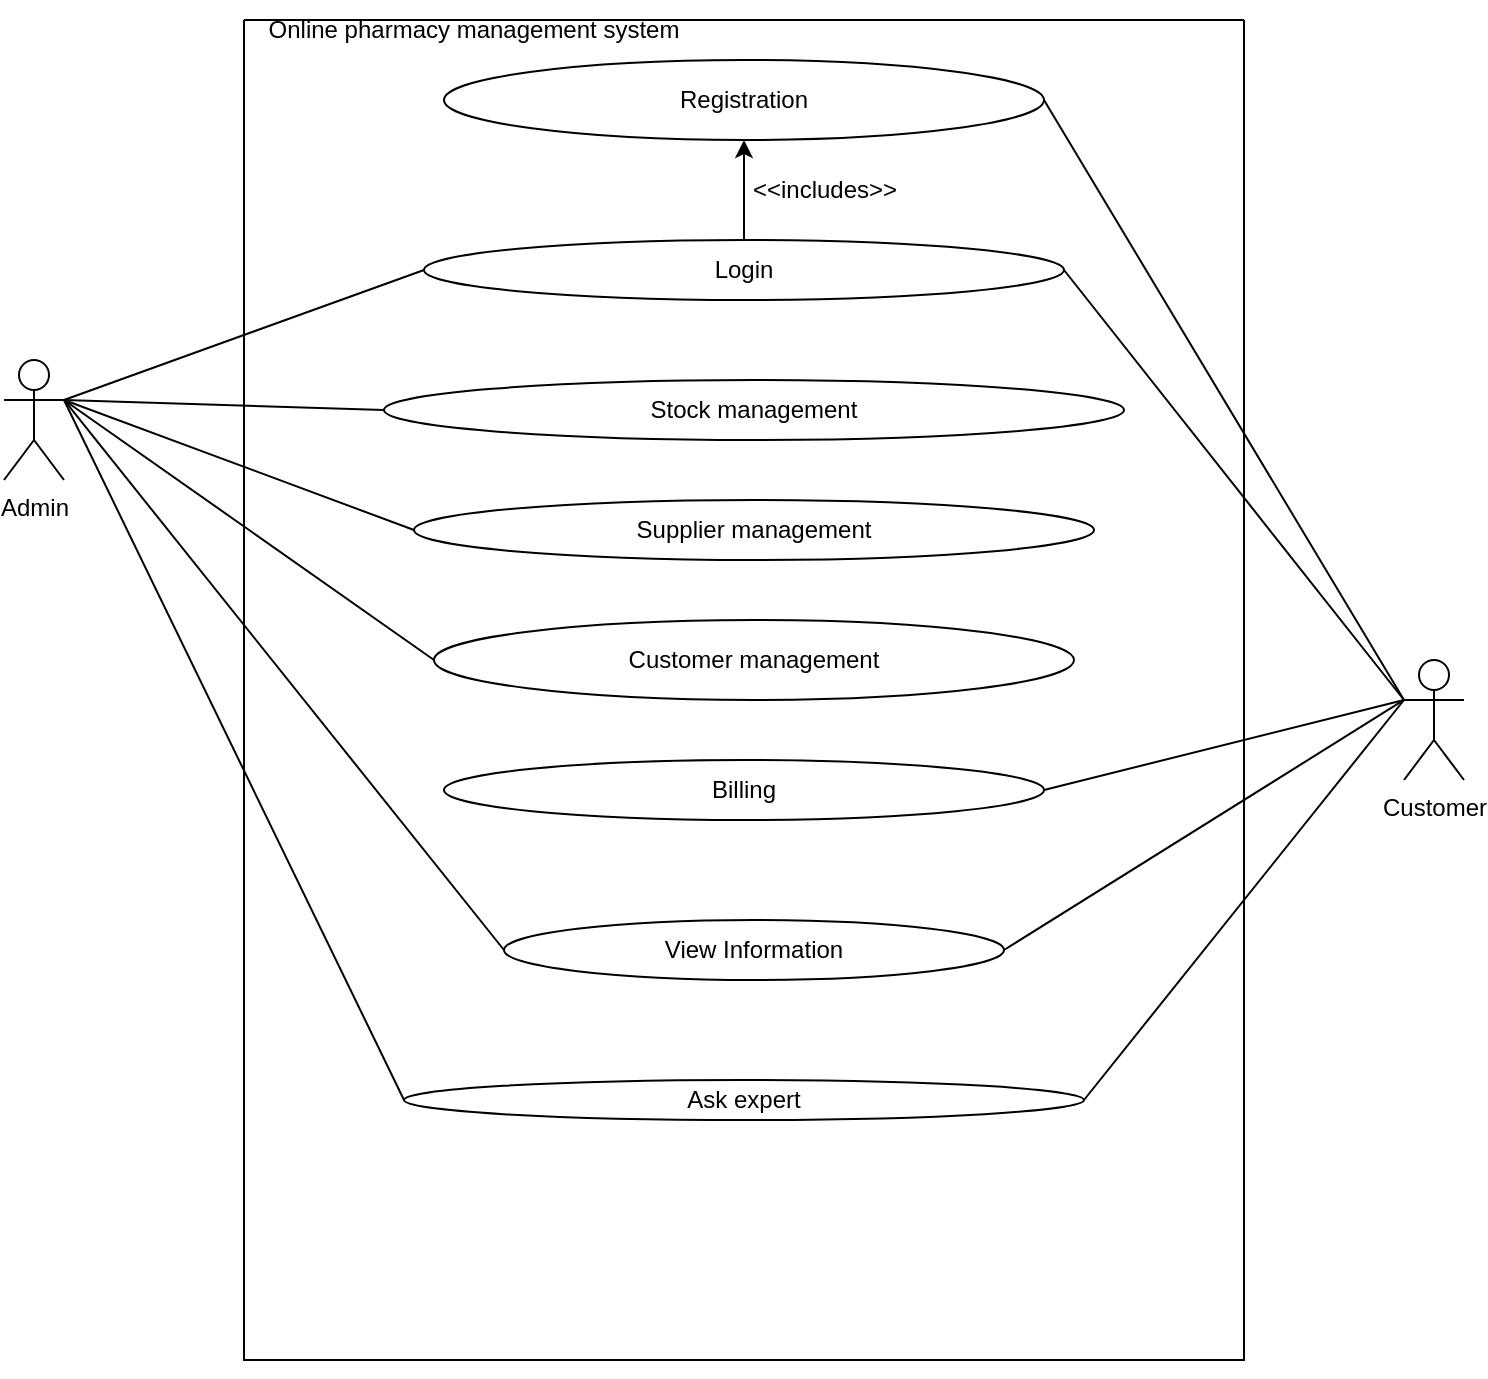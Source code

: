 <mxfile version="26.2.13">
  <diagram name="Page-1" id="2IC37cPohQ_fe2p3H_Ht">
    <mxGraphModel dx="1283" dy="562" grid="1" gridSize="10" guides="1" tooltips="1" connect="1" arrows="1" fold="1" page="1" pageScale="1" pageWidth="2000" pageHeight="1200" math="0" shadow="0">
      <root>
        <mxCell id="0" />
        <mxCell id="1" parent="0" />
        <mxCell id="-6gzKFmQ8naZVANwwobo-1" value="Admin" style="shape=umlActor;verticalLabelPosition=bottom;verticalAlign=top;html=1;" vertex="1" parent="1">
          <mxGeometry x="170" y="200" width="30" height="60" as="geometry" />
        </mxCell>
        <mxCell id="-6gzKFmQ8naZVANwwobo-2" value="" style="swimlane;startSize=0;" vertex="1" parent="1">
          <mxGeometry x="290" y="30" width="500" height="670" as="geometry" />
        </mxCell>
        <mxCell id="-6gzKFmQ8naZVANwwobo-17" value="Registration" style="ellipse;whiteSpace=wrap;html=1;" vertex="1" parent="-6gzKFmQ8naZVANwwobo-2">
          <mxGeometry x="100" y="20" width="300" height="40" as="geometry" />
        </mxCell>
        <mxCell id="-6gzKFmQ8naZVANwwobo-18" value="Login" style="ellipse;whiteSpace=wrap;html=1;" vertex="1" parent="-6gzKFmQ8naZVANwwobo-2">
          <mxGeometry x="90" y="110" width="320" height="30" as="geometry" />
        </mxCell>
        <mxCell id="-6gzKFmQ8naZVANwwobo-21" value="" style="endArrow=classic;html=1;rounded=0;exitX=0.5;exitY=0;exitDx=0;exitDy=0;" edge="1" parent="-6gzKFmQ8naZVANwwobo-2" source="-6gzKFmQ8naZVANwwobo-18" target="-6gzKFmQ8naZVANwwobo-17">
          <mxGeometry width="50" height="50" relative="1" as="geometry">
            <mxPoint x="330" y="160" as="sourcePoint" />
            <mxPoint x="380" y="110" as="targetPoint" />
          </mxGeometry>
        </mxCell>
        <mxCell id="-6gzKFmQ8naZVANwwobo-22" value="&amp;lt;&amp;lt;includes&amp;gt;&amp;gt;" style="text;html=1;align=center;verticalAlign=middle;resizable=0;points=[];autosize=1;strokeColor=none;fillColor=none;" vertex="1" parent="-6gzKFmQ8naZVANwwobo-2">
          <mxGeometry x="240" y="70" width="100" height="30" as="geometry" />
        </mxCell>
        <mxCell id="-6gzKFmQ8naZVANwwobo-25" value="Stock management" style="ellipse;whiteSpace=wrap;html=1;" vertex="1" parent="-6gzKFmQ8naZVANwwobo-2">
          <mxGeometry x="70" y="180" width="370" height="30" as="geometry" />
        </mxCell>
        <mxCell id="-6gzKFmQ8naZVANwwobo-26" value="Supplier management" style="ellipse;whiteSpace=wrap;html=1;" vertex="1" parent="-6gzKFmQ8naZVANwwobo-2">
          <mxGeometry x="85" y="240" width="340" height="30" as="geometry" />
        </mxCell>
        <mxCell id="-6gzKFmQ8naZVANwwobo-27" value="Customer management" style="ellipse;whiteSpace=wrap;html=1;" vertex="1" parent="-6gzKFmQ8naZVANwwobo-2">
          <mxGeometry x="95" y="300" width="320" height="40" as="geometry" />
        </mxCell>
        <mxCell id="-6gzKFmQ8naZVANwwobo-28" value="Billing" style="ellipse;whiteSpace=wrap;html=1;" vertex="1" parent="-6gzKFmQ8naZVANwwobo-2">
          <mxGeometry x="100" y="370" width="300" height="30" as="geometry" />
        </mxCell>
        <mxCell id="-6gzKFmQ8naZVANwwobo-29" value="View Information" style="ellipse;whiteSpace=wrap;html=1;" vertex="1" parent="-6gzKFmQ8naZVANwwobo-2">
          <mxGeometry x="130" y="450" width="250" height="30" as="geometry" />
        </mxCell>
        <mxCell id="-6gzKFmQ8naZVANwwobo-30" value="Ask expert" style="ellipse;whiteSpace=wrap;html=1;" vertex="1" parent="-6gzKFmQ8naZVANwwobo-2">
          <mxGeometry x="80" y="530" width="340" height="20" as="geometry" />
        </mxCell>
        <mxCell id="-6gzKFmQ8naZVANwwobo-31" style="edgeStyle=orthogonalEdgeStyle;rounded=0;orthogonalLoop=1;jettySize=auto;html=1;exitX=0.5;exitY=1;exitDx=0;exitDy=0;" edge="1" parent="-6gzKFmQ8naZVANwwobo-2" source="-6gzKFmQ8naZVANwwobo-30" target="-6gzKFmQ8naZVANwwobo-30">
          <mxGeometry relative="1" as="geometry" />
        </mxCell>
        <mxCell id="-6gzKFmQ8naZVANwwobo-49" value="Online pharmacy management system" style="text;html=1;align=center;verticalAlign=middle;whiteSpace=wrap;rounded=0;" vertex="1" parent="-6gzKFmQ8naZVANwwobo-2">
          <mxGeometry x="10" y="-10" width="210" height="30" as="geometry" />
        </mxCell>
        <mxCell id="-6gzKFmQ8naZVANwwobo-3" value="Customer&lt;div&gt;&lt;br&gt;&lt;/div&gt;" style="shape=umlActor;verticalLabelPosition=bottom;verticalAlign=top;html=1;outlineConnect=0;" vertex="1" parent="1">
          <mxGeometry x="870" y="350" width="30" height="60" as="geometry" />
        </mxCell>
        <mxCell id="-6gzKFmQ8naZVANwwobo-32" style="edgeStyle=orthogonalEdgeStyle;rounded=0;orthogonalLoop=1;jettySize=auto;html=1;exitX=0.5;exitY=1;exitDx=0;exitDy=0;" edge="1" parent="1" source="-6gzKFmQ8naZVANwwobo-2" target="-6gzKFmQ8naZVANwwobo-2">
          <mxGeometry relative="1" as="geometry" />
        </mxCell>
        <mxCell id="-6gzKFmQ8naZVANwwobo-36" value="" style="endArrow=none;html=1;rounded=0;entryX=0;entryY=0.5;entryDx=0;entryDy=0;" edge="1" parent="1" target="-6gzKFmQ8naZVANwwobo-18">
          <mxGeometry width="50" height="50" relative="1" as="geometry">
            <mxPoint x="200" y="220" as="sourcePoint" />
            <mxPoint x="630" y="180" as="targetPoint" />
          </mxGeometry>
        </mxCell>
        <mxCell id="-6gzKFmQ8naZVANwwobo-37" value="" style="endArrow=none;html=1;rounded=0;exitX=1;exitY=0.333;exitDx=0;exitDy=0;exitPerimeter=0;entryX=0;entryY=0.5;entryDx=0;entryDy=0;" edge="1" parent="1" source="-6gzKFmQ8naZVANwwobo-1" target="-6gzKFmQ8naZVANwwobo-25">
          <mxGeometry width="50" height="50" relative="1" as="geometry">
            <mxPoint x="580" y="230" as="sourcePoint" />
            <mxPoint x="630" y="180" as="targetPoint" />
          </mxGeometry>
        </mxCell>
        <mxCell id="-6gzKFmQ8naZVANwwobo-38" value="" style="endArrow=none;html=1;rounded=0;exitX=1;exitY=0.333;exitDx=0;exitDy=0;exitPerimeter=0;entryX=0;entryY=0.5;entryDx=0;entryDy=0;" edge="1" parent="1" source="-6gzKFmQ8naZVANwwobo-1" target="-6gzKFmQ8naZVANwwobo-26">
          <mxGeometry width="50" height="50" relative="1" as="geometry">
            <mxPoint x="580" y="230" as="sourcePoint" />
            <mxPoint x="630" y="180" as="targetPoint" />
          </mxGeometry>
        </mxCell>
        <mxCell id="-6gzKFmQ8naZVANwwobo-39" value="" style="endArrow=none;html=1;rounded=0;entryX=0;entryY=0.5;entryDx=0;entryDy=0;exitX=1;exitY=0.333;exitDx=0;exitDy=0;exitPerimeter=0;" edge="1" parent="1" source="-6gzKFmQ8naZVANwwobo-1" target="-6gzKFmQ8naZVANwwobo-27">
          <mxGeometry width="50" height="50" relative="1" as="geometry">
            <mxPoint x="210" y="220" as="sourcePoint" />
            <mxPoint x="630" y="290" as="targetPoint" />
          </mxGeometry>
        </mxCell>
        <mxCell id="-6gzKFmQ8naZVANwwobo-41" value="" style="endArrow=none;html=1;rounded=0;exitX=1;exitY=0.333;exitDx=0;exitDy=0;exitPerimeter=0;entryX=0;entryY=0.5;entryDx=0;entryDy=0;" edge="1" parent="1" source="-6gzKFmQ8naZVANwwobo-1" target="-6gzKFmQ8naZVANwwobo-29">
          <mxGeometry width="50" height="50" relative="1" as="geometry">
            <mxPoint x="580" y="560" as="sourcePoint" />
            <mxPoint x="630" y="510" as="targetPoint" />
          </mxGeometry>
        </mxCell>
        <mxCell id="-6gzKFmQ8naZVANwwobo-42" value="" style="endArrow=none;html=1;rounded=0;exitX=0;exitY=0.5;exitDx=0;exitDy=0;" edge="1" parent="1" source="-6gzKFmQ8naZVANwwobo-30">
          <mxGeometry width="50" height="50" relative="1" as="geometry">
            <mxPoint x="580" y="460" as="sourcePoint" />
            <mxPoint x="200" y="220" as="targetPoint" />
          </mxGeometry>
        </mxCell>
        <mxCell id="-6gzKFmQ8naZVANwwobo-43" value="" style="endArrow=none;html=1;rounded=0;exitX=1;exitY=0.5;exitDx=0;exitDy=0;entryX=0;entryY=0.333;entryDx=0;entryDy=0;entryPerimeter=0;" edge="1" parent="1" source="-6gzKFmQ8naZVANwwobo-29" target="-6gzKFmQ8naZVANwwobo-3">
          <mxGeometry width="50" height="50" relative="1" as="geometry">
            <mxPoint x="580" y="450" as="sourcePoint" />
            <mxPoint x="630" y="400" as="targetPoint" />
          </mxGeometry>
        </mxCell>
        <mxCell id="-6gzKFmQ8naZVANwwobo-44" value="" style="endArrow=none;html=1;rounded=0;exitX=1;exitY=0.5;exitDx=0;exitDy=0;" edge="1" parent="1" source="-6gzKFmQ8naZVANwwobo-30">
          <mxGeometry width="50" height="50" relative="1" as="geometry">
            <mxPoint x="580" y="450" as="sourcePoint" />
            <mxPoint x="870" y="370" as="targetPoint" />
          </mxGeometry>
        </mxCell>
        <mxCell id="-6gzKFmQ8naZVANwwobo-45" value="" style="endArrow=none;html=1;rounded=0;exitX=1;exitY=0.5;exitDx=0;exitDy=0;" edge="1" parent="1" source="-6gzKFmQ8naZVANwwobo-28">
          <mxGeometry width="50" height="50" relative="1" as="geometry">
            <mxPoint x="580" y="350" as="sourcePoint" />
            <mxPoint x="870" y="370" as="targetPoint" />
          </mxGeometry>
        </mxCell>
        <mxCell id="-6gzKFmQ8naZVANwwobo-46" value="" style="endArrow=none;html=1;rounded=0;exitX=1;exitY=0.5;exitDx=0;exitDy=0;" edge="1" parent="1" source="-6gzKFmQ8naZVANwwobo-17">
          <mxGeometry width="50" height="50" relative="1" as="geometry">
            <mxPoint x="580" y="350" as="sourcePoint" />
            <mxPoint x="870" y="370" as="targetPoint" />
          </mxGeometry>
        </mxCell>
        <mxCell id="-6gzKFmQ8naZVANwwobo-47" value="" style="endArrow=none;html=1;rounded=0;exitX=1;exitY=0.5;exitDx=0;exitDy=0;" edge="1" parent="1" source="-6gzKFmQ8naZVANwwobo-18">
          <mxGeometry width="50" height="50" relative="1" as="geometry">
            <mxPoint x="580" y="350" as="sourcePoint" />
            <mxPoint x="870" y="370" as="targetPoint" />
          </mxGeometry>
        </mxCell>
      </root>
    </mxGraphModel>
  </diagram>
</mxfile>
